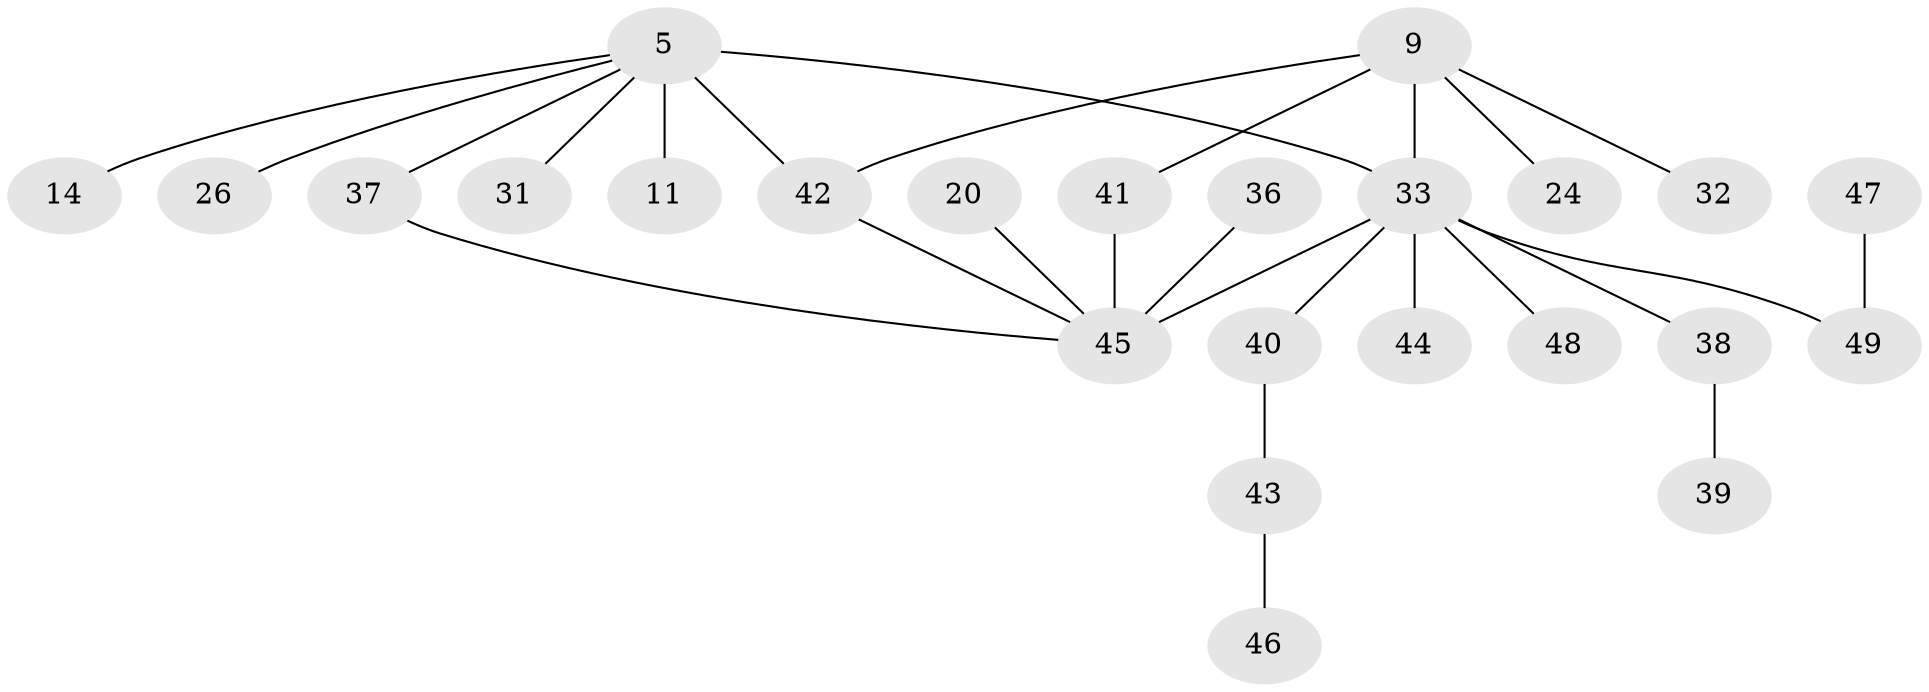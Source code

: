 // original degree distribution, {7: 0.04081632653061224, 4: 0.04081632653061224, 2: 0.2653061224489796, 9: 0.02040816326530612, 6: 0.04081632653061224, 3: 0.10204081632653061, 5: 0.02040816326530612, 1: 0.46938775510204084}
// Generated by graph-tools (version 1.1) at 2025/55/03/09/25 04:55:25]
// undirected, 24 vertices, 27 edges
graph export_dot {
graph [start="1"]
  node [color=gray90,style=filled];
  5 [super="+3+4"];
  9 [super="+8"];
  11;
  14;
  20;
  24 [super="+16"];
  26 [super="+25"];
  31;
  32 [super="+23"];
  33 [super="+7+6"];
  36;
  37 [super="+13"];
  38 [super="+35"];
  39;
  40;
  41 [super="+28"];
  42 [super="+34"];
  43;
  44;
  45 [super="+1+12"];
  46;
  47;
  48 [super="+15+30"];
  49 [super="+27"];
  5 -- 33 [weight=3];
  5 -- 37;
  5 -- 11;
  5 -- 14;
  5 -- 31;
  5 -- 26;
  5 -- 42;
  9 -- 33 [weight=2];
  9 -- 41;
  9 -- 24;
  9 -- 32;
  9 -- 42;
  20 -- 45;
  33 -- 40;
  33 -- 44;
  33 -- 45 [weight=2];
  33 -- 48;
  33 -- 49;
  33 -- 38;
  36 -- 45;
  37 -- 45;
  38 -- 39;
  40 -- 43;
  41 -- 45;
  42 -- 45;
  43 -- 46;
  47 -- 49;
}
